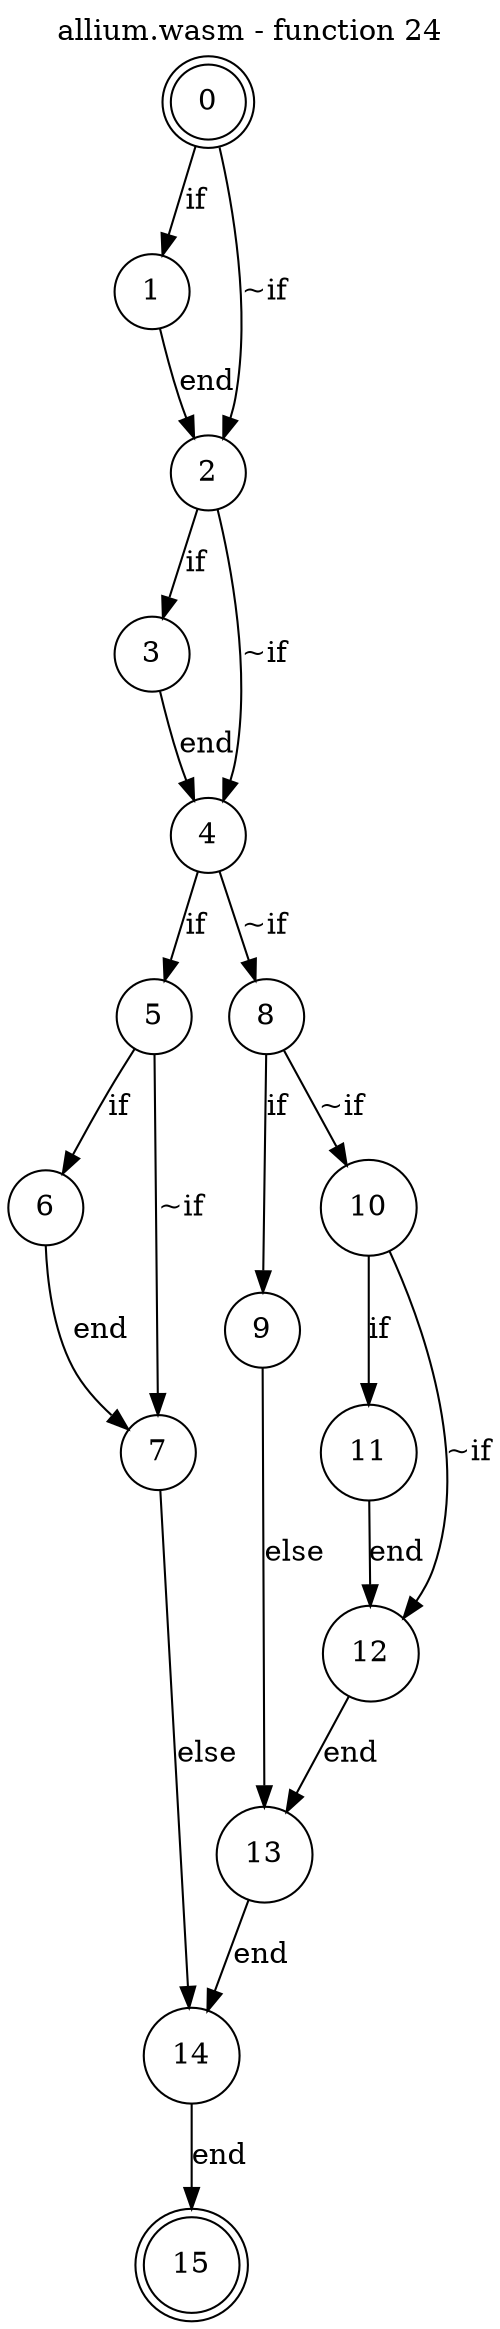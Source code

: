 digraph finite_state_machine {
    label = "allium.wasm - function 24"
    labelloc =  t
    labelfontsize = 16
    labelfontcolor = black
    labelfontname = "Helvetica"
    node [shape = doublecircle]; 0 15;
    node [shape = circle];
    0 -> 1[label = "if"];
    0 -> 2[label = "~if"];
    1 -> 2[label = "end"];
    2 -> 3[label = "if"];
    2 -> 4[label = "~if"];
    3 -> 4[label = "end"];
    4 -> 5[label = "if"];
    4 -> 8[label = "~if"];
    5 -> 6[label = "if"];
    5 -> 7[label = "~if"];
    6 -> 7[label = "end"];
    7 -> 14[label = "else"];
    8 -> 9[label = "if"];
    8 -> 10[label = "~if"];
    9 -> 13[label = "else"];
    10 -> 11[label = "if"];
    10 -> 12[label = "~if"];
    11 -> 12[label = "end"];
    12 -> 13[label = "end"];
    13 -> 14[label = "end"];
    14 -> 15[label = "end"];
}
